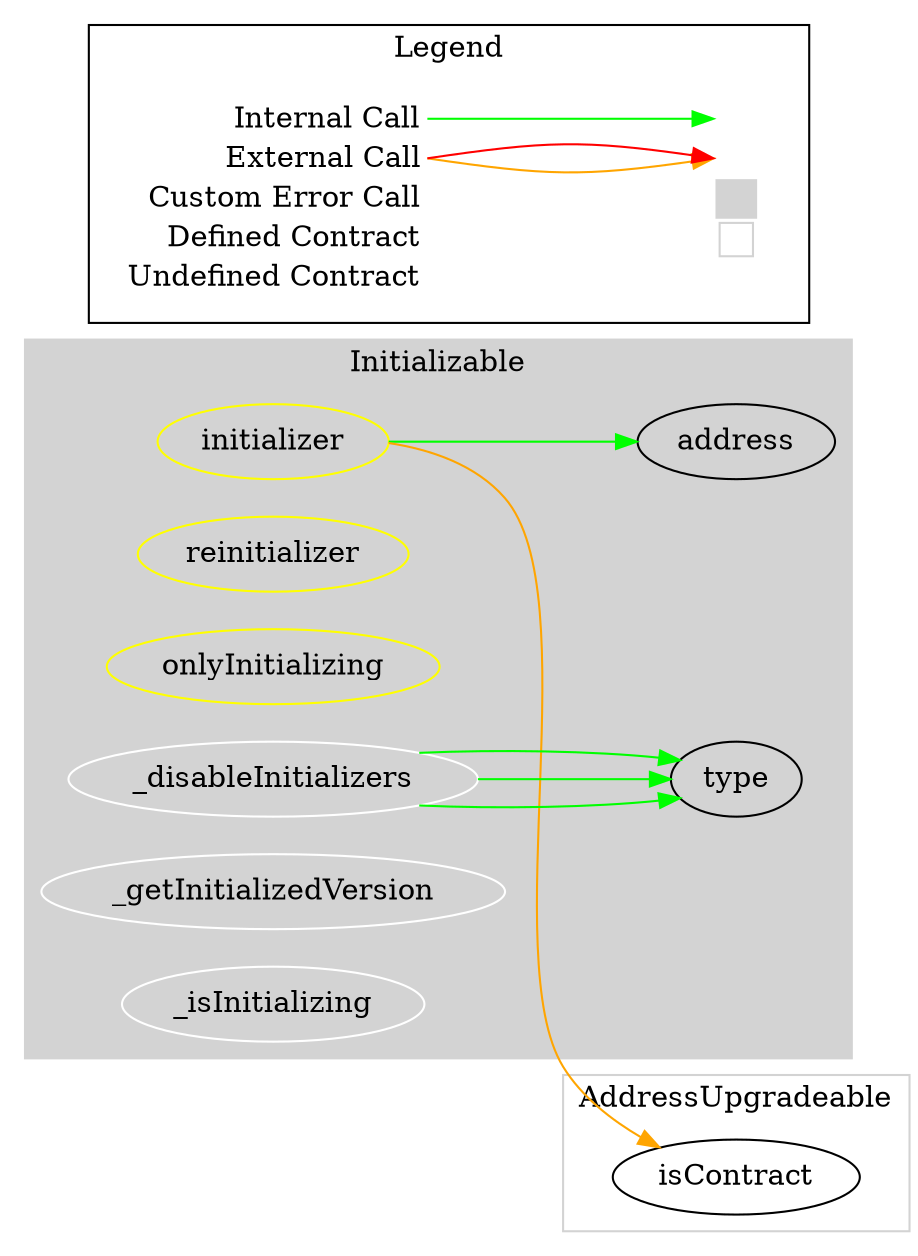digraph G {
  graph [ ratio = "auto", page = "100", compound =true ];
subgraph "clusterInitializable" {
  graph [ label = "Initializable", color = "lightgray", style = "filled", bgcolor = "lightgray" ];
  "Initializable.initializer" [ label = "initializer", color = "yellow" ];
  "Initializable.reinitializer" [ label = "reinitializer", color = "yellow" ];
  "Initializable.onlyInitializing" [ label = "onlyInitializing", color = "yellow" ];
  "Initializable._disableInitializers" [ label = "_disableInitializers", color = "white" ];
  "Initializable._getInitializedVersion" [ label = "_getInitializedVersion", color = "white" ];
  "Initializable._isInitializing" [ label = "_isInitializing", color = "white" ];
  "Initializable.address" [ label = "address" ];
  "Initializable.type" [ label = "type" ];
}

subgraph "clusterAddressUpgradeable" {
  graph [ label = "AddressUpgradeable", color = "lightgray" ];
  "AddressUpgradeable.isContract" [ label = "isContract" ];
}

  "Initializable.initializer";
  "AddressUpgradeable.isContract";
  "Initializable.address";
  "Initializable._disableInitializers";
  "Initializable.type";
  "Initializable.initializer" -> "AddressUpgradeable.isContract" [ color = "orange" ];
  "Initializable.initializer" -> "Initializable.address" [ color = "green" ];
  "Initializable._disableInitializers" -> "Initializable.type" [ color = "green" ];
  "Initializable._disableInitializers" -> "Initializable.type" [ color = "green" ];
  "Initializable._disableInitializers" -> "Initializable.type" [ color = "green" ];


rankdir=LR
node [shape=plaintext]
subgraph cluster_01 { 
label = "Legend";
key [label=<<table border="0" cellpadding="2" cellspacing="0" cellborder="0">
  <tr><td align="right" port="i1">Internal Call</td></tr>
  <tr><td align="right" port="i2">External Call</td></tr>
  <tr><td align="right" port="i2">Custom Error Call</td></tr>
  <tr><td align="right" port="i3">Defined Contract</td></tr>
  <tr><td align="right" port="i4">Undefined Contract</td></tr>
  </table>>]
key2 [label=<<table border="0" cellpadding="2" cellspacing="0" cellborder="0">
  <tr><td port="i1">&nbsp;&nbsp;&nbsp;</td></tr>
  <tr><td port="i2">&nbsp;&nbsp;&nbsp;</td></tr>
  <tr><td port="i3" bgcolor="lightgray">&nbsp;&nbsp;&nbsp;</td></tr>
  <tr><td port="i4">
    <table border="1" cellborder="0" cellspacing="0" cellpadding="7" color="lightgray">
      <tr>
       <td></td>
      </tr>
     </table>
  </td></tr>
  </table>>]
key:i1:e -> key2:i1:w [color="green"]
key:i2:e -> key2:i2:w [color="orange"]
key:i2:e -> key2:i2:w [color="red"]
}
}

